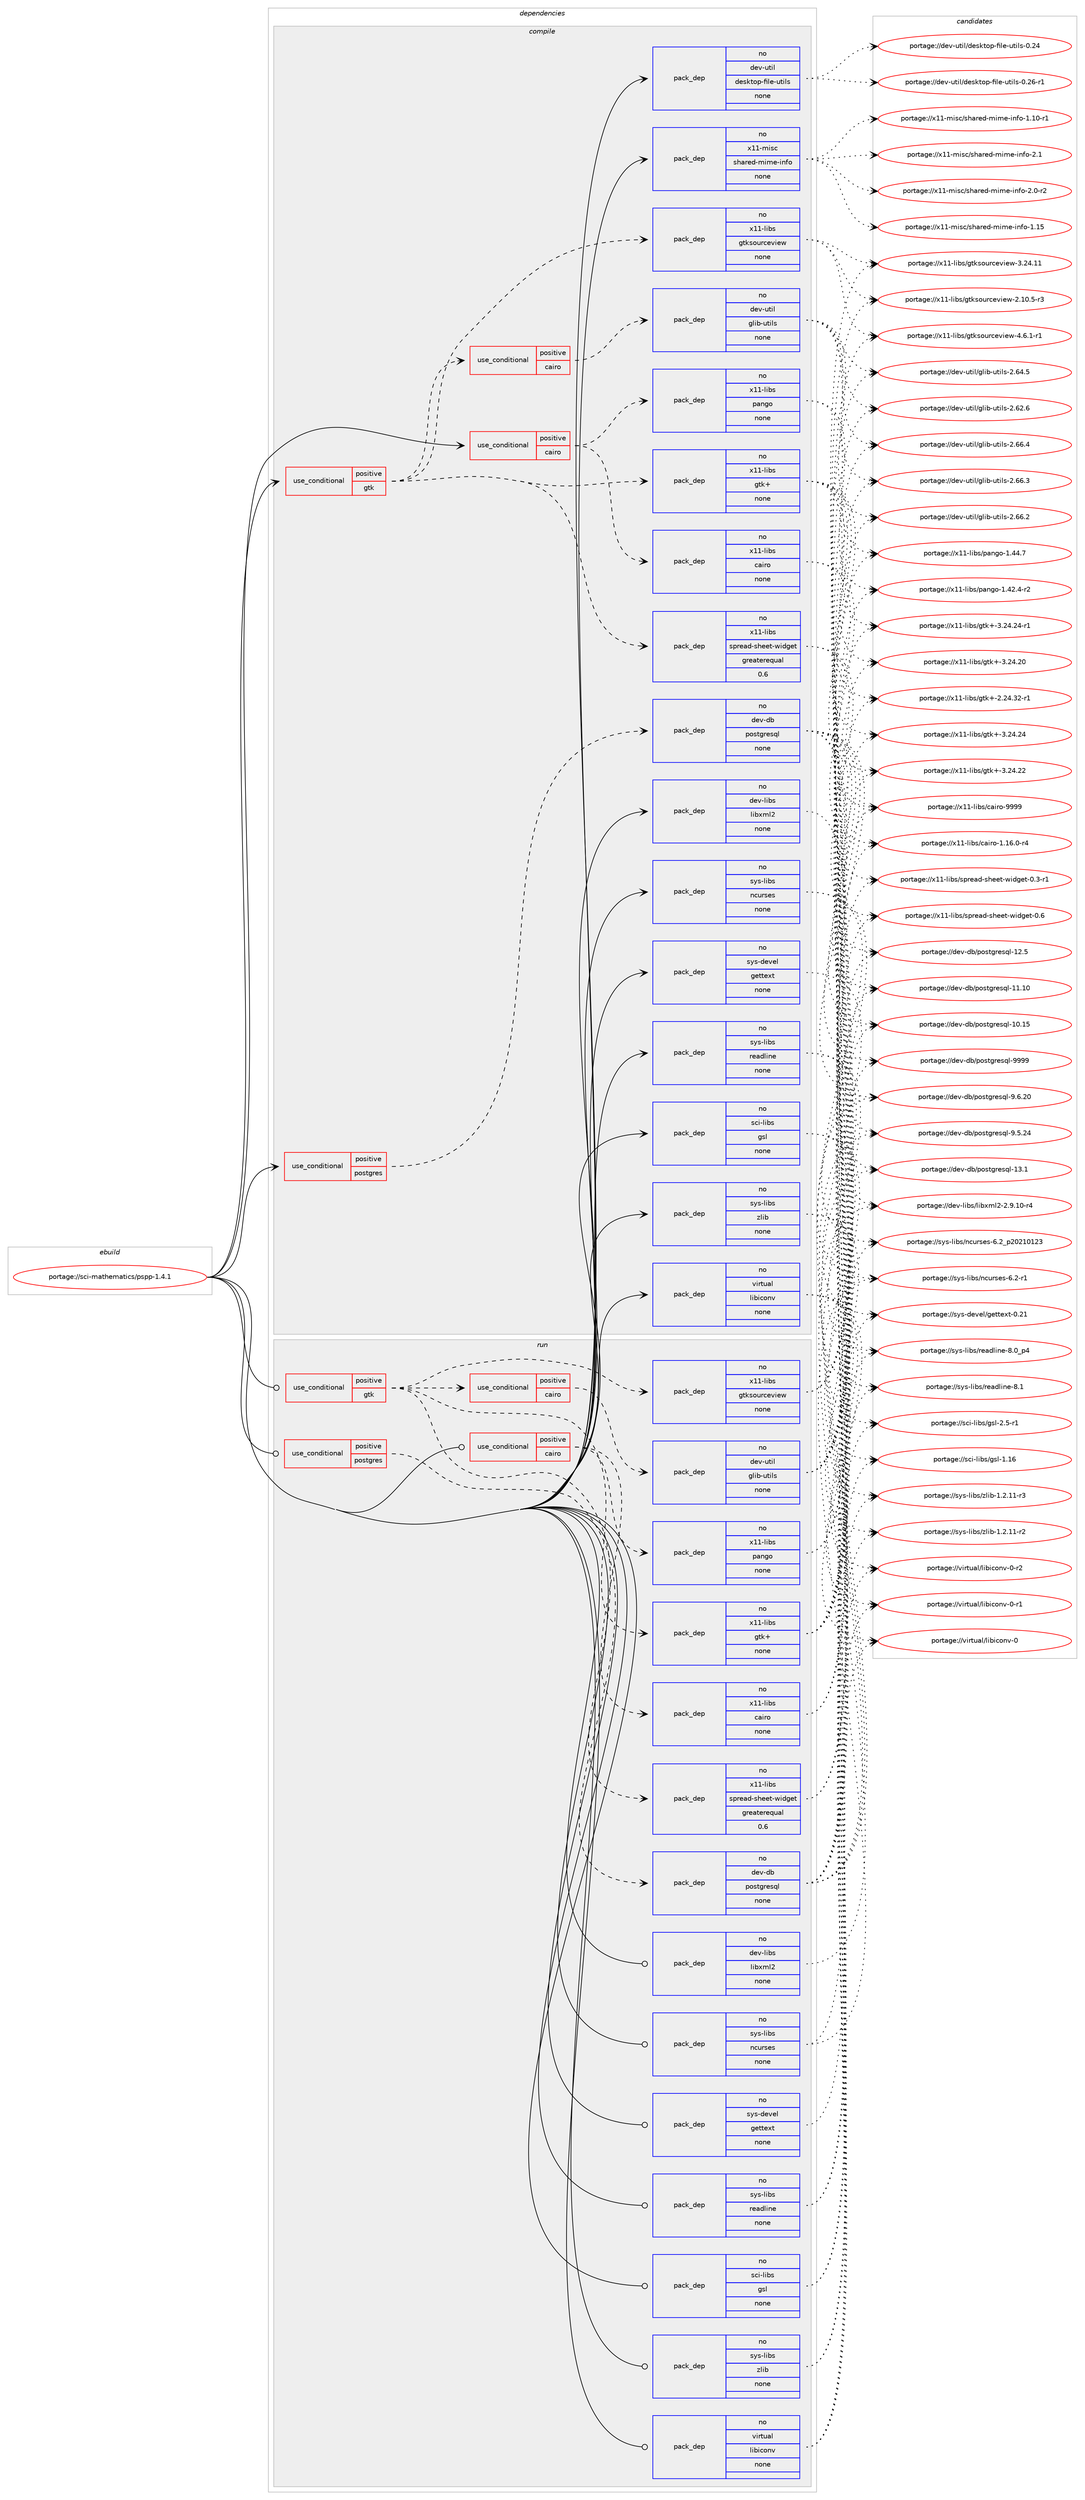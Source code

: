 digraph prolog {

# *************
# Graph options
# *************

newrank=true;
concentrate=true;
compound=true;
graph [rankdir=LR,fontname=Helvetica,fontsize=10,ranksep=1.5];#, ranksep=2.5, nodesep=0.2];
edge  [arrowhead=vee];
node  [fontname=Helvetica,fontsize=10];

# **********
# The ebuild
# **********

subgraph cluster_leftcol {
color=gray;
rank=same;
label=<<i>ebuild</i>>;
id [label="portage://sci-mathematics/pspp-1.4.1", color=red, width=4, href="../sci-mathematics/pspp-1.4.1.svg"];
}

# ****************
# The dependencies
# ****************

subgraph cluster_midcol {
color=gray;
label=<<i>dependencies</i>>;
subgraph cluster_compile {
fillcolor="#eeeeee";
style=filled;
label=<<i>compile</i>>;
subgraph cond2751 {
dependency9445 [label=<<TABLE BORDER="0" CELLBORDER="1" CELLSPACING="0" CELLPADDING="4"><TR><TD ROWSPAN="3" CELLPADDING="10">use_conditional</TD></TR><TR><TD>positive</TD></TR><TR><TD>cairo</TD></TR></TABLE>>, shape=none, color=red];
subgraph pack6606 {
dependency9446 [label=<<TABLE BORDER="0" CELLBORDER="1" CELLSPACING="0" CELLPADDING="4" WIDTH="220"><TR><TD ROWSPAN="6" CELLPADDING="30">pack_dep</TD></TR><TR><TD WIDTH="110">no</TD></TR><TR><TD>x11-libs</TD></TR><TR><TD>cairo</TD></TR><TR><TD>none</TD></TR><TR><TD></TD></TR></TABLE>>, shape=none, color=blue];
}
dependency9445:e -> dependency9446:w [weight=20,style="dashed",arrowhead="vee"];
subgraph pack6607 {
dependency9447 [label=<<TABLE BORDER="0" CELLBORDER="1" CELLSPACING="0" CELLPADDING="4" WIDTH="220"><TR><TD ROWSPAN="6" CELLPADDING="30">pack_dep</TD></TR><TR><TD WIDTH="110">no</TD></TR><TR><TD>x11-libs</TD></TR><TR><TD>pango</TD></TR><TR><TD>none</TD></TR><TR><TD></TD></TR></TABLE>>, shape=none, color=blue];
}
dependency9445:e -> dependency9447:w [weight=20,style="dashed",arrowhead="vee"];
}
id:e -> dependency9445:w [weight=20,style="solid",arrowhead="vee"];
subgraph cond2752 {
dependency9448 [label=<<TABLE BORDER="0" CELLBORDER="1" CELLSPACING="0" CELLPADDING="4"><TR><TD ROWSPAN="3" CELLPADDING="10">use_conditional</TD></TR><TR><TD>positive</TD></TR><TR><TD>gtk</TD></TR></TABLE>>, shape=none, color=red];
subgraph pack6608 {
dependency9449 [label=<<TABLE BORDER="0" CELLBORDER="1" CELLSPACING="0" CELLPADDING="4" WIDTH="220"><TR><TD ROWSPAN="6" CELLPADDING="30">pack_dep</TD></TR><TR><TD WIDTH="110">no</TD></TR><TR><TD>x11-libs</TD></TR><TR><TD>gtk+</TD></TR><TR><TD>none</TD></TR><TR><TD></TD></TR></TABLE>>, shape=none, color=blue];
}
dependency9448:e -> dependency9449:w [weight=20,style="dashed",arrowhead="vee"];
subgraph pack6609 {
dependency9450 [label=<<TABLE BORDER="0" CELLBORDER="1" CELLSPACING="0" CELLPADDING="4" WIDTH="220"><TR><TD ROWSPAN="6" CELLPADDING="30">pack_dep</TD></TR><TR><TD WIDTH="110">no</TD></TR><TR><TD>x11-libs</TD></TR><TR><TD>gtksourceview</TD></TR><TR><TD>none</TD></TR><TR><TD></TD></TR></TABLE>>, shape=none, color=blue];
}
dependency9448:e -> dependency9450:w [weight=20,style="dashed",arrowhead="vee"];
subgraph pack6610 {
dependency9451 [label=<<TABLE BORDER="0" CELLBORDER="1" CELLSPACING="0" CELLPADDING="4" WIDTH="220"><TR><TD ROWSPAN="6" CELLPADDING="30">pack_dep</TD></TR><TR><TD WIDTH="110">no</TD></TR><TR><TD>x11-libs</TD></TR><TR><TD>spread-sheet-widget</TD></TR><TR><TD>greaterequal</TD></TR><TR><TD>0.6</TD></TR></TABLE>>, shape=none, color=blue];
}
dependency9448:e -> dependency9451:w [weight=20,style="dashed",arrowhead="vee"];
subgraph cond2753 {
dependency9452 [label=<<TABLE BORDER="0" CELLBORDER="1" CELLSPACING="0" CELLPADDING="4"><TR><TD ROWSPAN="3" CELLPADDING="10">use_conditional</TD></TR><TR><TD>positive</TD></TR><TR><TD>cairo</TD></TR></TABLE>>, shape=none, color=red];
subgraph pack6611 {
dependency9453 [label=<<TABLE BORDER="0" CELLBORDER="1" CELLSPACING="0" CELLPADDING="4" WIDTH="220"><TR><TD ROWSPAN="6" CELLPADDING="30">pack_dep</TD></TR><TR><TD WIDTH="110">no</TD></TR><TR><TD>dev-util</TD></TR><TR><TD>glib-utils</TD></TR><TR><TD>none</TD></TR><TR><TD></TD></TR></TABLE>>, shape=none, color=blue];
}
dependency9452:e -> dependency9453:w [weight=20,style="dashed",arrowhead="vee"];
}
dependency9448:e -> dependency9452:w [weight=20,style="dashed",arrowhead="vee"];
}
id:e -> dependency9448:w [weight=20,style="solid",arrowhead="vee"];
subgraph cond2754 {
dependency9454 [label=<<TABLE BORDER="0" CELLBORDER="1" CELLSPACING="0" CELLPADDING="4"><TR><TD ROWSPAN="3" CELLPADDING="10">use_conditional</TD></TR><TR><TD>positive</TD></TR><TR><TD>postgres</TD></TR></TABLE>>, shape=none, color=red];
subgraph pack6612 {
dependency9455 [label=<<TABLE BORDER="0" CELLBORDER="1" CELLSPACING="0" CELLPADDING="4" WIDTH="220"><TR><TD ROWSPAN="6" CELLPADDING="30">pack_dep</TD></TR><TR><TD WIDTH="110">no</TD></TR><TR><TD>dev-db</TD></TR><TR><TD>postgresql</TD></TR><TR><TD>none</TD></TR><TR><TD></TD></TR></TABLE>>, shape=none, color=blue];
}
dependency9454:e -> dependency9455:w [weight=20,style="dashed",arrowhead="vee"];
}
id:e -> dependency9454:w [weight=20,style="solid",arrowhead="vee"];
subgraph pack6613 {
dependency9456 [label=<<TABLE BORDER="0" CELLBORDER="1" CELLSPACING="0" CELLPADDING="4" WIDTH="220"><TR><TD ROWSPAN="6" CELLPADDING="30">pack_dep</TD></TR><TR><TD WIDTH="110">no</TD></TR><TR><TD>dev-libs</TD></TR><TR><TD>libxml2</TD></TR><TR><TD>none</TD></TR><TR><TD></TD></TR></TABLE>>, shape=none, color=blue];
}
id:e -> dependency9456:w [weight=20,style="solid",arrowhead="vee"];
subgraph pack6614 {
dependency9457 [label=<<TABLE BORDER="0" CELLBORDER="1" CELLSPACING="0" CELLPADDING="4" WIDTH="220"><TR><TD ROWSPAN="6" CELLPADDING="30">pack_dep</TD></TR><TR><TD WIDTH="110">no</TD></TR><TR><TD>dev-util</TD></TR><TR><TD>desktop-file-utils</TD></TR><TR><TD>none</TD></TR><TR><TD></TD></TR></TABLE>>, shape=none, color=blue];
}
id:e -> dependency9457:w [weight=20,style="solid",arrowhead="vee"];
subgraph pack6615 {
dependency9458 [label=<<TABLE BORDER="0" CELLBORDER="1" CELLSPACING="0" CELLPADDING="4" WIDTH="220"><TR><TD ROWSPAN="6" CELLPADDING="30">pack_dep</TD></TR><TR><TD WIDTH="110">no</TD></TR><TR><TD>sci-libs</TD></TR><TR><TD>gsl</TD></TR><TR><TD>none</TD></TR><TR><TD></TD></TR></TABLE>>, shape=none, color=blue];
}
id:e -> dependency9458:w [weight=20,style="solid",arrowhead="vee"];
subgraph pack6616 {
dependency9459 [label=<<TABLE BORDER="0" CELLBORDER="1" CELLSPACING="0" CELLPADDING="4" WIDTH="220"><TR><TD ROWSPAN="6" CELLPADDING="30">pack_dep</TD></TR><TR><TD WIDTH="110">no</TD></TR><TR><TD>sys-devel</TD></TR><TR><TD>gettext</TD></TR><TR><TD>none</TD></TR><TR><TD></TD></TR></TABLE>>, shape=none, color=blue];
}
id:e -> dependency9459:w [weight=20,style="solid",arrowhead="vee"];
subgraph pack6617 {
dependency9460 [label=<<TABLE BORDER="0" CELLBORDER="1" CELLSPACING="0" CELLPADDING="4" WIDTH="220"><TR><TD ROWSPAN="6" CELLPADDING="30">pack_dep</TD></TR><TR><TD WIDTH="110">no</TD></TR><TR><TD>sys-libs</TD></TR><TR><TD>ncurses</TD></TR><TR><TD>none</TD></TR><TR><TD></TD></TR></TABLE>>, shape=none, color=blue];
}
id:e -> dependency9460:w [weight=20,style="solid",arrowhead="vee"];
subgraph pack6618 {
dependency9461 [label=<<TABLE BORDER="0" CELLBORDER="1" CELLSPACING="0" CELLPADDING="4" WIDTH="220"><TR><TD ROWSPAN="6" CELLPADDING="30">pack_dep</TD></TR><TR><TD WIDTH="110">no</TD></TR><TR><TD>sys-libs</TD></TR><TR><TD>readline</TD></TR><TR><TD>none</TD></TR><TR><TD></TD></TR></TABLE>>, shape=none, color=blue];
}
id:e -> dependency9461:w [weight=20,style="solid",arrowhead="vee"];
subgraph pack6619 {
dependency9462 [label=<<TABLE BORDER="0" CELLBORDER="1" CELLSPACING="0" CELLPADDING="4" WIDTH="220"><TR><TD ROWSPAN="6" CELLPADDING="30">pack_dep</TD></TR><TR><TD WIDTH="110">no</TD></TR><TR><TD>sys-libs</TD></TR><TR><TD>zlib</TD></TR><TR><TD>none</TD></TR><TR><TD></TD></TR></TABLE>>, shape=none, color=blue];
}
id:e -> dependency9462:w [weight=20,style="solid",arrowhead="vee"];
subgraph pack6620 {
dependency9463 [label=<<TABLE BORDER="0" CELLBORDER="1" CELLSPACING="0" CELLPADDING="4" WIDTH="220"><TR><TD ROWSPAN="6" CELLPADDING="30">pack_dep</TD></TR><TR><TD WIDTH="110">no</TD></TR><TR><TD>virtual</TD></TR><TR><TD>libiconv</TD></TR><TR><TD>none</TD></TR><TR><TD></TD></TR></TABLE>>, shape=none, color=blue];
}
id:e -> dependency9463:w [weight=20,style="solid",arrowhead="vee"];
subgraph pack6621 {
dependency9464 [label=<<TABLE BORDER="0" CELLBORDER="1" CELLSPACING="0" CELLPADDING="4" WIDTH="220"><TR><TD ROWSPAN="6" CELLPADDING="30">pack_dep</TD></TR><TR><TD WIDTH="110">no</TD></TR><TR><TD>x11-misc</TD></TR><TR><TD>shared-mime-info</TD></TR><TR><TD>none</TD></TR><TR><TD></TD></TR></TABLE>>, shape=none, color=blue];
}
id:e -> dependency9464:w [weight=20,style="solid",arrowhead="vee"];
}
subgraph cluster_compileandrun {
fillcolor="#eeeeee";
style=filled;
label=<<i>compile and run</i>>;
}
subgraph cluster_run {
fillcolor="#eeeeee";
style=filled;
label=<<i>run</i>>;
subgraph cond2755 {
dependency9465 [label=<<TABLE BORDER="0" CELLBORDER="1" CELLSPACING="0" CELLPADDING="4"><TR><TD ROWSPAN="3" CELLPADDING="10">use_conditional</TD></TR><TR><TD>positive</TD></TR><TR><TD>cairo</TD></TR></TABLE>>, shape=none, color=red];
subgraph pack6622 {
dependency9466 [label=<<TABLE BORDER="0" CELLBORDER="1" CELLSPACING="0" CELLPADDING="4" WIDTH="220"><TR><TD ROWSPAN="6" CELLPADDING="30">pack_dep</TD></TR><TR><TD WIDTH="110">no</TD></TR><TR><TD>x11-libs</TD></TR><TR><TD>cairo</TD></TR><TR><TD>none</TD></TR><TR><TD></TD></TR></TABLE>>, shape=none, color=blue];
}
dependency9465:e -> dependency9466:w [weight=20,style="dashed",arrowhead="vee"];
subgraph pack6623 {
dependency9467 [label=<<TABLE BORDER="0" CELLBORDER="1" CELLSPACING="0" CELLPADDING="4" WIDTH="220"><TR><TD ROWSPAN="6" CELLPADDING="30">pack_dep</TD></TR><TR><TD WIDTH="110">no</TD></TR><TR><TD>x11-libs</TD></TR><TR><TD>pango</TD></TR><TR><TD>none</TD></TR><TR><TD></TD></TR></TABLE>>, shape=none, color=blue];
}
dependency9465:e -> dependency9467:w [weight=20,style="dashed",arrowhead="vee"];
}
id:e -> dependency9465:w [weight=20,style="solid",arrowhead="odot"];
subgraph cond2756 {
dependency9468 [label=<<TABLE BORDER="0" CELLBORDER="1" CELLSPACING="0" CELLPADDING="4"><TR><TD ROWSPAN="3" CELLPADDING="10">use_conditional</TD></TR><TR><TD>positive</TD></TR><TR><TD>gtk</TD></TR></TABLE>>, shape=none, color=red];
subgraph pack6624 {
dependency9469 [label=<<TABLE BORDER="0" CELLBORDER="1" CELLSPACING="0" CELLPADDING="4" WIDTH="220"><TR><TD ROWSPAN="6" CELLPADDING="30">pack_dep</TD></TR><TR><TD WIDTH="110">no</TD></TR><TR><TD>x11-libs</TD></TR><TR><TD>gtk+</TD></TR><TR><TD>none</TD></TR><TR><TD></TD></TR></TABLE>>, shape=none, color=blue];
}
dependency9468:e -> dependency9469:w [weight=20,style="dashed",arrowhead="vee"];
subgraph pack6625 {
dependency9470 [label=<<TABLE BORDER="0" CELLBORDER="1" CELLSPACING="0" CELLPADDING="4" WIDTH="220"><TR><TD ROWSPAN="6" CELLPADDING="30">pack_dep</TD></TR><TR><TD WIDTH="110">no</TD></TR><TR><TD>x11-libs</TD></TR><TR><TD>gtksourceview</TD></TR><TR><TD>none</TD></TR><TR><TD></TD></TR></TABLE>>, shape=none, color=blue];
}
dependency9468:e -> dependency9470:w [weight=20,style="dashed",arrowhead="vee"];
subgraph pack6626 {
dependency9471 [label=<<TABLE BORDER="0" CELLBORDER="1" CELLSPACING="0" CELLPADDING="4" WIDTH="220"><TR><TD ROWSPAN="6" CELLPADDING="30">pack_dep</TD></TR><TR><TD WIDTH="110">no</TD></TR><TR><TD>x11-libs</TD></TR><TR><TD>spread-sheet-widget</TD></TR><TR><TD>greaterequal</TD></TR><TR><TD>0.6</TD></TR></TABLE>>, shape=none, color=blue];
}
dependency9468:e -> dependency9471:w [weight=20,style="dashed",arrowhead="vee"];
subgraph cond2757 {
dependency9472 [label=<<TABLE BORDER="0" CELLBORDER="1" CELLSPACING="0" CELLPADDING="4"><TR><TD ROWSPAN="3" CELLPADDING="10">use_conditional</TD></TR><TR><TD>positive</TD></TR><TR><TD>cairo</TD></TR></TABLE>>, shape=none, color=red];
subgraph pack6627 {
dependency9473 [label=<<TABLE BORDER="0" CELLBORDER="1" CELLSPACING="0" CELLPADDING="4" WIDTH="220"><TR><TD ROWSPAN="6" CELLPADDING="30">pack_dep</TD></TR><TR><TD WIDTH="110">no</TD></TR><TR><TD>dev-util</TD></TR><TR><TD>glib-utils</TD></TR><TR><TD>none</TD></TR><TR><TD></TD></TR></TABLE>>, shape=none, color=blue];
}
dependency9472:e -> dependency9473:w [weight=20,style="dashed",arrowhead="vee"];
}
dependency9468:e -> dependency9472:w [weight=20,style="dashed",arrowhead="vee"];
}
id:e -> dependency9468:w [weight=20,style="solid",arrowhead="odot"];
subgraph cond2758 {
dependency9474 [label=<<TABLE BORDER="0" CELLBORDER="1" CELLSPACING="0" CELLPADDING="4"><TR><TD ROWSPAN="3" CELLPADDING="10">use_conditional</TD></TR><TR><TD>positive</TD></TR><TR><TD>postgres</TD></TR></TABLE>>, shape=none, color=red];
subgraph pack6628 {
dependency9475 [label=<<TABLE BORDER="0" CELLBORDER="1" CELLSPACING="0" CELLPADDING="4" WIDTH="220"><TR><TD ROWSPAN="6" CELLPADDING="30">pack_dep</TD></TR><TR><TD WIDTH="110">no</TD></TR><TR><TD>dev-db</TD></TR><TR><TD>postgresql</TD></TR><TR><TD>none</TD></TR><TR><TD></TD></TR></TABLE>>, shape=none, color=blue];
}
dependency9474:e -> dependency9475:w [weight=20,style="dashed",arrowhead="vee"];
}
id:e -> dependency9474:w [weight=20,style="solid",arrowhead="odot"];
subgraph pack6629 {
dependency9476 [label=<<TABLE BORDER="0" CELLBORDER="1" CELLSPACING="0" CELLPADDING="4" WIDTH="220"><TR><TD ROWSPAN="6" CELLPADDING="30">pack_dep</TD></TR><TR><TD WIDTH="110">no</TD></TR><TR><TD>dev-libs</TD></TR><TR><TD>libxml2</TD></TR><TR><TD>none</TD></TR><TR><TD></TD></TR></TABLE>>, shape=none, color=blue];
}
id:e -> dependency9476:w [weight=20,style="solid",arrowhead="odot"];
subgraph pack6630 {
dependency9477 [label=<<TABLE BORDER="0" CELLBORDER="1" CELLSPACING="0" CELLPADDING="4" WIDTH="220"><TR><TD ROWSPAN="6" CELLPADDING="30">pack_dep</TD></TR><TR><TD WIDTH="110">no</TD></TR><TR><TD>sci-libs</TD></TR><TR><TD>gsl</TD></TR><TR><TD>none</TD></TR><TR><TD></TD></TR></TABLE>>, shape=none, color=blue];
}
id:e -> dependency9477:w [weight=20,style="solid",arrowhead="odot"];
subgraph pack6631 {
dependency9478 [label=<<TABLE BORDER="0" CELLBORDER="1" CELLSPACING="0" CELLPADDING="4" WIDTH="220"><TR><TD ROWSPAN="6" CELLPADDING="30">pack_dep</TD></TR><TR><TD WIDTH="110">no</TD></TR><TR><TD>sys-devel</TD></TR><TR><TD>gettext</TD></TR><TR><TD>none</TD></TR><TR><TD></TD></TR></TABLE>>, shape=none, color=blue];
}
id:e -> dependency9478:w [weight=20,style="solid",arrowhead="odot"];
subgraph pack6632 {
dependency9479 [label=<<TABLE BORDER="0" CELLBORDER="1" CELLSPACING="0" CELLPADDING="4" WIDTH="220"><TR><TD ROWSPAN="6" CELLPADDING="30">pack_dep</TD></TR><TR><TD WIDTH="110">no</TD></TR><TR><TD>sys-libs</TD></TR><TR><TD>ncurses</TD></TR><TR><TD>none</TD></TR><TR><TD></TD></TR></TABLE>>, shape=none, color=blue];
}
id:e -> dependency9479:w [weight=20,style="solid",arrowhead="odot"];
subgraph pack6633 {
dependency9480 [label=<<TABLE BORDER="0" CELLBORDER="1" CELLSPACING="0" CELLPADDING="4" WIDTH="220"><TR><TD ROWSPAN="6" CELLPADDING="30">pack_dep</TD></TR><TR><TD WIDTH="110">no</TD></TR><TR><TD>sys-libs</TD></TR><TR><TD>readline</TD></TR><TR><TD>none</TD></TR><TR><TD></TD></TR></TABLE>>, shape=none, color=blue];
}
id:e -> dependency9480:w [weight=20,style="solid",arrowhead="odot"];
subgraph pack6634 {
dependency9481 [label=<<TABLE BORDER="0" CELLBORDER="1" CELLSPACING="0" CELLPADDING="4" WIDTH="220"><TR><TD ROWSPAN="6" CELLPADDING="30">pack_dep</TD></TR><TR><TD WIDTH="110">no</TD></TR><TR><TD>sys-libs</TD></TR><TR><TD>zlib</TD></TR><TR><TD>none</TD></TR><TR><TD></TD></TR></TABLE>>, shape=none, color=blue];
}
id:e -> dependency9481:w [weight=20,style="solid",arrowhead="odot"];
subgraph pack6635 {
dependency9482 [label=<<TABLE BORDER="0" CELLBORDER="1" CELLSPACING="0" CELLPADDING="4" WIDTH="220"><TR><TD ROWSPAN="6" CELLPADDING="30">pack_dep</TD></TR><TR><TD WIDTH="110">no</TD></TR><TR><TD>virtual</TD></TR><TR><TD>libiconv</TD></TR><TR><TD>none</TD></TR><TR><TD></TD></TR></TABLE>>, shape=none, color=blue];
}
id:e -> dependency9482:w [weight=20,style="solid",arrowhead="odot"];
}
}

# **************
# The candidates
# **************

subgraph cluster_choices {
rank=same;
color=gray;
label=<<i>candidates</i>>;

subgraph choice6606 {
color=black;
nodesep=1;
choice120494945108105981154799971051141114557575757 [label="portage://x11-libs/cairo-9999", color=red, width=4,href="../x11-libs/cairo-9999.svg"];
choice12049494510810598115479997105114111454946495446484511452 [label="portage://x11-libs/cairo-1.16.0-r4", color=red, width=4,href="../x11-libs/cairo-1.16.0-r4.svg"];
dependency9446:e -> choice120494945108105981154799971051141114557575757:w [style=dotted,weight="100"];
dependency9446:e -> choice12049494510810598115479997105114111454946495446484511452:w [style=dotted,weight="100"];
}
subgraph choice6607 {
color=black;
nodesep=1;
choice12049494510810598115471129711010311145494652524655 [label="portage://x11-libs/pango-1.44.7", color=red, width=4,href="../x11-libs/pango-1.44.7.svg"];
choice120494945108105981154711297110103111454946525046524511450 [label="portage://x11-libs/pango-1.42.4-r2", color=red, width=4,href="../x11-libs/pango-1.42.4-r2.svg"];
dependency9447:e -> choice12049494510810598115471129711010311145494652524655:w [style=dotted,weight="100"];
dependency9447:e -> choice120494945108105981154711297110103111454946525046524511450:w [style=dotted,weight="100"];
}
subgraph choice6608 {
color=black;
nodesep=1;
choice12049494510810598115471031161074345514650524650524511449 [label="portage://x11-libs/gtk+-3.24.24-r1", color=red, width=4,href="../x11-libs/gtk+-3.24.24-r1.svg"];
choice1204949451081059811547103116107434551465052465052 [label="portage://x11-libs/gtk+-3.24.24", color=red, width=4,href="../x11-libs/gtk+-3.24.24.svg"];
choice1204949451081059811547103116107434551465052465050 [label="portage://x11-libs/gtk+-3.24.22", color=red, width=4,href="../x11-libs/gtk+-3.24.22.svg"];
choice1204949451081059811547103116107434551465052465048 [label="portage://x11-libs/gtk+-3.24.20", color=red, width=4,href="../x11-libs/gtk+-3.24.20.svg"];
choice12049494510810598115471031161074345504650524651504511449 [label="portage://x11-libs/gtk+-2.24.32-r1", color=red, width=4,href="../x11-libs/gtk+-2.24.32-r1.svg"];
dependency9449:e -> choice12049494510810598115471031161074345514650524650524511449:w [style=dotted,weight="100"];
dependency9449:e -> choice1204949451081059811547103116107434551465052465052:w [style=dotted,weight="100"];
dependency9449:e -> choice1204949451081059811547103116107434551465052465050:w [style=dotted,weight="100"];
dependency9449:e -> choice1204949451081059811547103116107434551465052465048:w [style=dotted,weight="100"];
dependency9449:e -> choice12049494510810598115471031161074345504650524651504511449:w [style=dotted,weight="100"];
}
subgraph choice6609 {
color=black;
nodesep=1;
choice1204949451081059811547103116107115111117114991011181051011194552465446494511449 [label="portage://x11-libs/gtksourceview-4.6.1-r1", color=red, width=4,href="../x11-libs/gtksourceview-4.6.1-r1.svg"];
choice1204949451081059811547103116107115111117114991011181051011194551465052464949 [label="portage://x11-libs/gtksourceview-3.24.11", color=red, width=4,href="../x11-libs/gtksourceview-3.24.11.svg"];
choice120494945108105981154710311610711511111711499101118105101119455046494846534511451 [label="portage://x11-libs/gtksourceview-2.10.5-r3", color=red, width=4,href="../x11-libs/gtksourceview-2.10.5-r3.svg"];
dependency9450:e -> choice1204949451081059811547103116107115111117114991011181051011194552465446494511449:w [style=dotted,weight="100"];
dependency9450:e -> choice1204949451081059811547103116107115111117114991011181051011194551465052464949:w [style=dotted,weight="100"];
dependency9450:e -> choice120494945108105981154710311610711511111711499101118105101119455046494846534511451:w [style=dotted,weight="100"];
}
subgraph choice6610 {
color=black;
nodesep=1;
choice120494945108105981154711511211410197100451151041011011164511910510010310111645484654 [label="portage://x11-libs/spread-sheet-widget-0.6", color=red, width=4,href="../x11-libs/spread-sheet-widget-0.6.svg"];
choice1204949451081059811547115112114101971004511510410110111645119105100103101116454846514511449 [label="portage://x11-libs/spread-sheet-widget-0.3-r1", color=red, width=4,href="../x11-libs/spread-sheet-widget-0.3-r1.svg"];
dependency9451:e -> choice120494945108105981154711511211410197100451151041011011164511910510010310111645484654:w [style=dotted,weight="100"];
dependency9451:e -> choice1204949451081059811547115112114101971004511510410110111645119105100103101116454846514511449:w [style=dotted,weight="100"];
}
subgraph choice6611 {
color=black;
nodesep=1;
choice1001011184511711610510847103108105984511711610510811545504654544652 [label="portage://dev-util/glib-utils-2.66.4", color=red, width=4,href="../dev-util/glib-utils-2.66.4.svg"];
choice1001011184511711610510847103108105984511711610510811545504654544651 [label="portage://dev-util/glib-utils-2.66.3", color=red, width=4,href="../dev-util/glib-utils-2.66.3.svg"];
choice1001011184511711610510847103108105984511711610510811545504654544650 [label="portage://dev-util/glib-utils-2.66.2", color=red, width=4,href="../dev-util/glib-utils-2.66.2.svg"];
choice1001011184511711610510847103108105984511711610510811545504654524653 [label="portage://dev-util/glib-utils-2.64.5", color=red, width=4,href="../dev-util/glib-utils-2.64.5.svg"];
choice1001011184511711610510847103108105984511711610510811545504654504654 [label="portage://dev-util/glib-utils-2.62.6", color=red, width=4,href="../dev-util/glib-utils-2.62.6.svg"];
dependency9453:e -> choice1001011184511711610510847103108105984511711610510811545504654544652:w [style=dotted,weight="100"];
dependency9453:e -> choice1001011184511711610510847103108105984511711610510811545504654544651:w [style=dotted,weight="100"];
dependency9453:e -> choice1001011184511711610510847103108105984511711610510811545504654544650:w [style=dotted,weight="100"];
dependency9453:e -> choice1001011184511711610510847103108105984511711610510811545504654524653:w [style=dotted,weight="100"];
dependency9453:e -> choice1001011184511711610510847103108105984511711610510811545504654504654:w [style=dotted,weight="100"];
}
subgraph choice6612 {
color=black;
nodesep=1;
choice1001011184510098471121111151161031141011151131084557575757 [label="portage://dev-db/postgresql-9999", color=red, width=4,href="../dev-db/postgresql-9999.svg"];
choice10010111845100984711211111511610311410111511310845574654465048 [label="portage://dev-db/postgresql-9.6.20", color=red, width=4,href="../dev-db/postgresql-9.6.20.svg"];
choice10010111845100984711211111511610311410111511310845574653465052 [label="portage://dev-db/postgresql-9.5.24", color=red, width=4,href="../dev-db/postgresql-9.5.24.svg"];
choice1001011184510098471121111151161031141011151131084549514649 [label="portage://dev-db/postgresql-13.1", color=red, width=4,href="../dev-db/postgresql-13.1.svg"];
choice1001011184510098471121111151161031141011151131084549504653 [label="portage://dev-db/postgresql-12.5", color=red, width=4,href="../dev-db/postgresql-12.5.svg"];
choice100101118451009847112111115116103114101115113108454949464948 [label="portage://dev-db/postgresql-11.10", color=red, width=4,href="../dev-db/postgresql-11.10.svg"];
choice100101118451009847112111115116103114101115113108454948464953 [label="portage://dev-db/postgresql-10.15", color=red, width=4,href="../dev-db/postgresql-10.15.svg"];
dependency9455:e -> choice1001011184510098471121111151161031141011151131084557575757:w [style=dotted,weight="100"];
dependency9455:e -> choice10010111845100984711211111511610311410111511310845574654465048:w [style=dotted,weight="100"];
dependency9455:e -> choice10010111845100984711211111511610311410111511310845574653465052:w [style=dotted,weight="100"];
dependency9455:e -> choice1001011184510098471121111151161031141011151131084549514649:w [style=dotted,weight="100"];
dependency9455:e -> choice1001011184510098471121111151161031141011151131084549504653:w [style=dotted,weight="100"];
dependency9455:e -> choice100101118451009847112111115116103114101115113108454949464948:w [style=dotted,weight="100"];
dependency9455:e -> choice100101118451009847112111115116103114101115113108454948464953:w [style=dotted,weight="100"];
}
subgraph choice6613 {
color=black;
nodesep=1;
choice1001011184510810598115471081059812010910850455046574649484511452 [label="portage://dev-libs/libxml2-2.9.10-r4", color=red, width=4,href="../dev-libs/libxml2-2.9.10-r4.svg"];
dependency9456:e -> choice1001011184510810598115471081059812010910850455046574649484511452:w [style=dotted,weight="100"];
}
subgraph choice6614 {
color=black;
nodesep=1;
choice1001011184511711610510847100101115107116111112451021051081014511711610510811545484650544511449 [label="portage://dev-util/desktop-file-utils-0.26-r1", color=red, width=4,href="../dev-util/desktop-file-utils-0.26-r1.svg"];
choice100101118451171161051084710010111510711611111245102105108101451171161051081154548465052 [label="portage://dev-util/desktop-file-utils-0.24", color=red, width=4,href="../dev-util/desktop-file-utils-0.24.svg"];
dependency9457:e -> choice1001011184511711610510847100101115107116111112451021051081014511711610510811545484650544511449:w [style=dotted,weight="100"];
dependency9457:e -> choice100101118451171161051084710010111510711611111245102105108101451171161051081154548465052:w [style=dotted,weight="100"];
}
subgraph choice6615 {
color=black;
nodesep=1;
choice11599105451081059811547103115108455046534511449 [label="portage://sci-libs/gsl-2.5-r1", color=red, width=4,href="../sci-libs/gsl-2.5-r1.svg"];
choice115991054510810598115471031151084549464954 [label="portage://sci-libs/gsl-1.16", color=red, width=4,href="../sci-libs/gsl-1.16.svg"];
dependency9458:e -> choice11599105451081059811547103115108455046534511449:w [style=dotted,weight="100"];
dependency9458:e -> choice115991054510810598115471031151084549464954:w [style=dotted,weight="100"];
}
subgraph choice6616 {
color=black;
nodesep=1;
choice11512111545100101118101108471031011161161011201164548465049 [label="portage://sys-devel/gettext-0.21", color=red, width=4,href="../sys-devel/gettext-0.21.svg"];
dependency9459:e -> choice11512111545100101118101108471031011161161011201164548465049:w [style=dotted,weight="100"];
}
subgraph choice6617 {
color=black;
nodesep=1;
choice1151211154510810598115471109911711411510111545544650951125048504948495051 [label="portage://sys-libs/ncurses-6.2_p20210123", color=red, width=4,href="../sys-libs/ncurses-6.2_p20210123.svg"];
choice11512111545108105981154711099117114115101115455446504511449 [label="portage://sys-libs/ncurses-6.2-r1", color=red, width=4,href="../sys-libs/ncurses-6.2-r1.svg"];
dependency9460:e -> choice1151211154510810598115471109911711411510111545544650951125048504948495051:w [style=dotted,weight="100"];
dependency9460:e -> choice11512111545108105981154711099117114115101115455446504511449:w [style=dotted,weight="100"];
}
subgraph choice6618 {
color=black;
nodesep=1;
choice1151211154510810598115471141019710010810511010145564649 [label="portage://sys-libs/readline-8.1", color=red, width=4,href="../sys-libs/readline-8.1.svg"];
choice11512111545108105981154711410197100108105110101455646489511252 [label="portage://sys-libs/readline-8.0_p4", color=red, width=4,href="../sys-libs/readline-8.0_p4.svg"];
dependency9461:e -> choice1151211154510810598115471141019710010810511010145564649:w [style=dotted,weight="100"];
dependency9461:e -> choice11512111545108105981154711410197100108105110101455646489511252:w [style=dotted,weight="100"];
}
subgraph choice6619 {
color=black;
nodesep=1;
choice11512111545108105981154712210810598454946504649494511451 [label="portage://sys-libs/zlib-1.2.11-r3", color=red, width=4,href="../sys-libs/zlib-1.2.11-r3.svg"];
choice11512111545108105981154712210810598454946504649494511450 [label="portage://sys-libs/zlib-1.2.11-r2", color=red, width=4,href="../sys-libs/zlib-1.2.11-r2.svg"];
dependency9462:e -> choice11512111545108105981154712210810598454946504649494511451:w [style=dotted,weight="100"];
dependency9462:e -> choice11512111545108105981154712210810598454946504649494511450:w [style=dotted,weight="100"];
}
subgraph choice6620 {
color=black;
nodesep=1;
choice1181051141161179710847108105981059911111011845484511450 [label="portage://virtual/libiconv-0-r2", color=red, width=4,href="../virtual/libiconv-0-r2.svg"];
choice1181051141161179710847108105981059911111011845484511449 [label="portage://virtual/libiconv-0-r1", color=red, width=4,href="../virtual/libiconv-0-r1.svg"];
choice118105114116117971084710810598105991111101184548 [label="portage://virtual/libiconv-0", color=red, width=4,href="../virtual/libiconv-0.svg"];
dependency9463:e -> choice1181051141161179710847108105981059911111011845484511450:w [style=dotted,weight="100"];
dependency9463:e -> choice1181051141161179710847108105981059911111011845484511449:w [style=dotted,weight="100"];
dependency9463:e -> choice118105114116117971084710810598105991111101184548:w [style=dotted,weight="100"];
}
subgraph choice6621 {
color=black;
nodesep=1;
choice120494945109105115994711510497114101100451091051091014510511010211145504649 [label="portage://x11-misc/shared-mime-info-2.1", color=red, width=4,href="../x11-misc/shared-mime-info-2.1.svg"];
choice1204949451091051159947115104971141011004510910510910145105110102111455046484511450 [label="portage://x11-misc/shared-mime-info-2.0-r2", color=red, width=4,href="../x11-misc/shared-mime-info-2.0-r2.svg"];
choice12049494510910511599471151049711410110045109105109101451051101021114549464953 [label="portage://x11-misc/shared-mime-info-1.15", color=red, width=4,href="../x11-misc/shared-mime-info-1.15.svg"];
choice120494945109105115994711510497114101100451091051091014510511010211145494649484511449 [label="portage://x11-misc/shared-mime-info-1.10-r1", color=red, width=4,href="../x11-misc/shared-mime-info-1.10-r1.svg"];
dependency9464:e -> choice120494945109105115994711510497114101100451091051091014510511010211145504649:w [style=dotted,weight="100"];
dependency9464:e -> choice1204949451091051159947115104971141011004510910510910145105110102111455046484511450:w [style=dotted,weight="100"];
dependency9464:e -> choice12049494510910511599471151049711410110045109105109101451051101021114549464953:w [style=dotted,weight="100"];
dependency9464:e -> choice120494945109105115994711510497114101100451091051091014510511010211145494649484511449:w [style=dotted,weight="100"];
}
subgraph choice6622 {
color=black;
nodesep=1;
choice120494945108105981154799971051141114557575757 [label="portage://x11-libs/cairo-9999", color=red, width=4,href="../x11-libs/cairo-9999.svg"];
choice12049494510810598115479997105114111454946495446484511452 [label="portage://x11-libs/cairo-1.16.0-r4", color=red, width=4,href="../x11-libs/cairo-1.16.0-r4.svg"];
dependency9466:e -> choice120494945108105981154799971051141114557575757:w [style=dotted,weight="100"];
dependency9466:e -> choice12049494510810598115479997105114111454946495446484511452:w [style=dotted,weight="100"];
}
subgraph choice6623 {
color=black;
nodesep=1;
choice12049494510810598115471129711010311145494652524655 [label="portage://x11-libs/pango-1.44.7", color=red, width=4,href="../x11-libs/pango-1.44.7.svg"];
choice120494945108105981154711297110103111454946525046524511450 [label="portage://x11-libs/pango-1.42.4-r2", color=red, width=4,href="../x11-libs/pango-1.42.4-r2.svg"];
dependency9467:e -> choice12049494510810598115471129711010311145494652524655:w [style=dotted,weight="100"];
dependency9467:e -> choice120494945108105981154711297110103111454946525046524511450:w [style=dotted,weight="100"];
}
subgraph choice6624 {
color=black;
nodesep=1;
choice12049494510810598115471031161074345514650524650524511449 [label="portage://x11-libs/gtk+-3.24.24-r1", color=red, width=4,href="../x11-libs/gtk+-3.24.24-r1.svg"];
choice1204949451081059811547103116107434551465052465052 [label="portage://x11-libs/gtk+-3.24.24", color=red, width=4,href="../x11-libs/gtk+-3.24.24.svg"];
choice1204949451081059811547103116107434551465052465050 [label="portage://x11-libs/gtk+-3.24.22", color=red, width=4,href="../x11-libs/gtk+-3.24.22.svg"];
choice1204949451081059811547103116107434551465052465048 [label="portage://x11-libs/gtk+-3.24.20", color=red, width=4,href="../x11-libs/gtk+-3.24.20.svg"];
choice12049494510810598115471031161074345504650524651504511449 [label="portage://x11-libs/gtk+-2.24.32-r1", color=red, width=4,href="../x11-libs/gtk+-2.24.32-r1.svg"];
dependency9469:e -> choice12049494510810598115471031161074345514650524650524511449:w [style=dotted,weight="100"];
dependency9469:e -> choice1204949451081059811547103116107434551465052465052:w [style=dotted,weight="100"];
dependency9469:e -> choice1204949451081059811547103116107434551465052465050:w [style=dotted,weight="100"];
dependency9469:e -> choice1204949451081059811547103116107434551465052465048:w [style=dotted,weight="100"];
dependency9469:e -> choice12049494510810598115471031161074345504650524651504511449:w [style=dotted,weight="100"];
}
subgraph choice6625 {
color=black;
nodesep=1;
choice1204949451081059811547103116107115111117114991011181051011194552465446494511449 [label="portage://x11-libs/gtksourceview-4.6.1-r1", color=red, width=4,href="../x11-libs/gtksourceview-4.6.1-r1.svg"];
choice1204949451081059811547103116107115111117114991011181051011194551465052464949 [label="portage://x11-libs/gtksourceview-3.24.11", color=red, width=4,href="../x11-libs/gtksourceview-3.24.11.svg"];
choice120494945108105981154710311610711511111711499101118105101119455046494846534511451 [label="portage://x11-libs/gtksourceview-2.10.5-r3", color=red, width=4,href="../x11-libs/gtksourceview-2.10.5-r3.svg"];
dependency9470:e -> choice1204949451081059811547103116107115111117114991011181051011194552465446494511449:w [style=dotted,weight="100"];
dependency9470:e -> choice1204949451081059811547103116107115111117114991011181051011194551465052464949:w [style=dotted,weight="100"];
dependency9470:e -> choice120494945108105981154710311610711511111711499101118105101119455046494846534511451:w [style=dotted,weight="100"];
}
subgraph choice6626 {
color=black;
nodesep=1;
choice120494945108105981154711511211410197100451151041011011164511910510010310111645484654 [label="portage://x11-libs/spread-sheet-widget-0.6", color=red, width=4,href="../x11-libs/spread-sheet-widget-0.6.svg"];
choice1204949451081059811547115112114101971004511510410110111645119105100103101116454846514511449 [label="portage://x11-libs/spread-sheet-widget-0.3-r1", color=red, width=4,href="../x11-libs/spread-sheet-widget-0.3-r1.svg"];
dependency9471:e -> choice120494945108105981154711511211410197100451151041011011164511910510010310111645484654:w [style=dotted,weight="100"];
dependency9471:e -> choice1204949451081059811547115112114101971004511510410110111645119105100103101116454846514511449:w [style=dotted,weight="100"];
}
subgraph choice6627 {
color=black;
nodesep=1;
choice1001011184511711610510847103108105984511711610510811545504654544652 [label="portage://dev-util/glib-utils-2.66.4", color=red, width=4,href="../dev-util/glib-utils-2.66.4.svg"];
choice1001011184511711610510847103108105984511711610510811545504654544651 [label="portage://dev-util/glib-utils-2.66.3", color=red, width=4,href="../dev-util/glib-utils-2.66.3.svg"];
choice1001011184511711610510847103108105984511711610510811545504654544650 [label="portage://dev-util/glib-utils-2.66.2", color=red, width=4,href="../dev-util/glib-utils-2.66.2.svg"];
choice1001011184511711610510847103108105984511711610510811545504654524653 [label="portage://dev-util/glib-utils-2.64.5", color=red, width=4,href="../dev-util/glib-utils-2.64.5.svg"];
choice1001011184511711610510847103108105984511711610510811545504654504654 [label="portage://dev-util/glib-utils-2.62.6", color=red, width=4,href="../dev-util/glib-utils-2.62.6.svg"];
dependency9473:e -> choice1001011184511711610510847103108105984511711610510811545504654544652:w [style=dotted,weight="100"];
dependency9473:e -> choice1001011184511711610510847103108105984511711610510811545504654544651:w [style=dotted,weight="100"];
dependency9473:e -> choice1001011184511711610510847103108105984511711610510811545504654544650:w [style=dotted,weight="100"];
dependency9473:e -> choice1001011184511711610510847103108105984511711610510811545504654524653:w [style=dotted,weight="100"];
dependency9473:e -> choice1001011184511711610510847103108105984511711610510811545504654504654:w [style=dotted,weight="100"];
}
subgraph choice6628 {
color=black;
nodesep=1;
choice1001011184510098471121111151161031141011151131084557575757 [label="portage://dev-db/postgresql-9999", color=red, width=4,href="../dev-db/postgresql-9999.svg"];
choice10010111845100984711211111511610311410111511310845574654465048 [label="portage://dev-db/postgresql-9.6.20", color=red, width=4,href="../dev-db/postgresql-9.6.20.svg"];
choice10010111845100984711211111511610311410111511310845574653465052 [label="portage://dev-db/postgresql-9.5.24", color=red, width=4,href="../dev-db/postgresql-9.5.24.svg"];
choice1001011184510098471121111151161031141011151131084549514649 [label="portage://dev-db/postgresql-13.1", color=red, width=4,href="../dev-db/postgresql-13.1.svg"];
choice1001011184510098471121111151161031141011151131084549504653 [label="portage://dev-db/postgresql-12.5", color=red, width=4,href="../dev-db/postgresql-12.5.svg"];
choice100101118451009847112111115116103114101115113108454949464948 [label="portage://dev-db/postgresql-11.10", color=red, width=4,href="../dev-db/postgresql-11.10.svg"];
choice100101118451009847112111115116103114101115113108454948464953 [label="portage://dev-db/postgresql-10.15", color=red, width=4,href="../dev-db/postgresql-10.15.svg"];
dependency9475:e -> choice1001011184510098471121111151161031141011151131084557575757:w [style=dotted,weight="100"];
dependency9475:e -> choice10010111845100984711211111511610311410111511310845574654465048:w [style=dotted,weight="100"];
dependency9475:e -> choice10010111845100984711211111511610311410111511310845574653465052:w [style=dotted,weight="100"];
dependency9475:e -> choice1001011184510098471121111151161031141011151131084549514649:w [style=dotted,weight="100"];
dependency9475:e -> choice1001011184510098471121111151161031141011151131084549504653:w [style=dotted,weight="100"];
dependency9475:e -> choice100101118451009847112111115116103114101115113108454949464948:w [style=dotted,weight="100"];
dependency9475:e -> choice100101118451009847112111115116103114101115113108454948464953:w [style=dotted,weight="100"];
}
subgraph choice6629 {
color=black;
nodesep=1;
choice1001011184510810598115471081059812010910850455046574649484511452 [label="portage://dev-libs/libxml2-2.9.10-r4", color=red, width=4,href="../dev-libs/libxml2-2.9.10-r4.svg"];
dependency9476:e -> choice1001011184510810598115471081059812010910850455046574649484511452:w [style=dotted,weight="100"];
}
subgraph choice6630 {
color=black;
nodesep=1;
choice11599105451081059811547103115108455046534511449 [label="portage://sci-libs/gsl-2.5-r1", color=red, width=4,href="../sci-libs/gsl-2.5-r1.svg"];
choice115991054510810598115471031151084549464954 [label="portage://sci-libs/gsl-1.16", color=red, width=4,href="../sci-libs/gsl-1.16.svg"];
dependency9477:e -> choice11599105451081059811547103115108455046534511449:w [style=dotted,weight="100"];
dependency9477:e -> choice115991054510810598115471031151084549464954:w [style=dotted,weight="100"];
}
subgraph choice6631 {
color=black;
nodesep=1;
choice11512111545100101118101108471031011161161011201164548465049 [label="portage://sys-devel/gettext-0.21", color=red, width=4,href="../sys-devel/gettext-0.21.svg"];
dependency9478:e -> choice11512111545100101118101108471031011161161011201164548465049:w [style=dotted,weight="100"];
}
subgraph choice6632 {
color=black;
nodesep=1;
choice1151211154510810598115471109911711411510111545544650951125048504948495051 [label="portage://sys-libs/ncurses-6.2_p20210123", color=red, width=4,href="../sys-libs/ncurses-6.2_p20210123.svg"];
choice11512111545108105981154711099117114115101115455446504511449 [label="portage://sys-libs/ncurses-6.2-r1", color=red, width=4,href="../sys-libs/ncurses-6.2-r1.svg"];
dependency9479:e -> choice1151211154510810598115471109911711411510111545544650951125048504948495051:w [style=dotted,weight="100"];
dependency9479:e -> choice11512111545108105981154711099117114115101115455446504511449:w [style=dotted,weight="100"];
}
subgraph choice6633 {
color=black;
nodesep=1;
choice1151211154510810598115471141019710010810511010145564649 [label="portage://sys-libs/readline-8.1", color=red, width=4,href="../sys-libs/readline-8.1.svg"];
choice11512111545108105981154711410197100108105110101455646489511252 [label="portage://sys-libs/readline-8.0_p4", color=red, width=4,href="../sys-libs/readline-8.0_p4.svg"];
dependency9480:e -> choice1151211154510810598115471141019710010810511010145564649:w [style=dotted,weight="100"];
dependency9480:e -> choice11512111545108105981154711410197100108105110101455646489511252:w [style=dotted,weight="100"];
}
subgraph choice6634 {
color=black;
nodesep=1;
choice11512111545108105981154712210810598454946504649494511451 [label="portage://sys-libs/zlib-1.2.11-r3", color=red, width=4,href="../sys-libs/zlib-1.2.11-r3.svg"];
choice11512111545108105981154712210810598454946504649494511450 [label="portage://sys-libs/zlib-1.2.11-r2", color=red, width=4,href="../sys-libs/zlib-1.2.11-r2.svg"];
dependency9481:e -> choice11512111545108105981154712210810598454946504649494511451:w [style=dotted,weight="100"];
dependency9481:e -> choice11512111545108105981154712210810598454946504649494511450:w [style=dotted,weight="100"];
}
subgraph choice6635 {
color=black;
nodesep=1;
choice1181051141161179710847108105981059911111011845484511450 [label="portage://virtual/libiconv-0-r2", color=red, width=4,href="../virtual/libiconv-0-r2.svg"];
choice1181051141161179710847108105981059911111011845484511449 [label="portage://virtual/libiconv-0-r1", color=red, width=4,href="../virtual/libiconv-0-r1.svg"];
choice118105114116117971084710810598105991111101184548 [label="portage://virtual/libiconv-0", color=red, width=4,href="../virtual/libiconv-0.svg"];
dependency9482:e -> choice1181051141161179710847108105981059911111011845484511450:w [style=dotted,weight="100"];
dependency9482:e -> choice1181051141161179710847108105981059911111011845484511449:w [style=dotted,weight="100"];
dependency9482:e -> choice118105114116117971084710810598105991111101184548:w [style=dotted,weight="100"];
}
}

}
